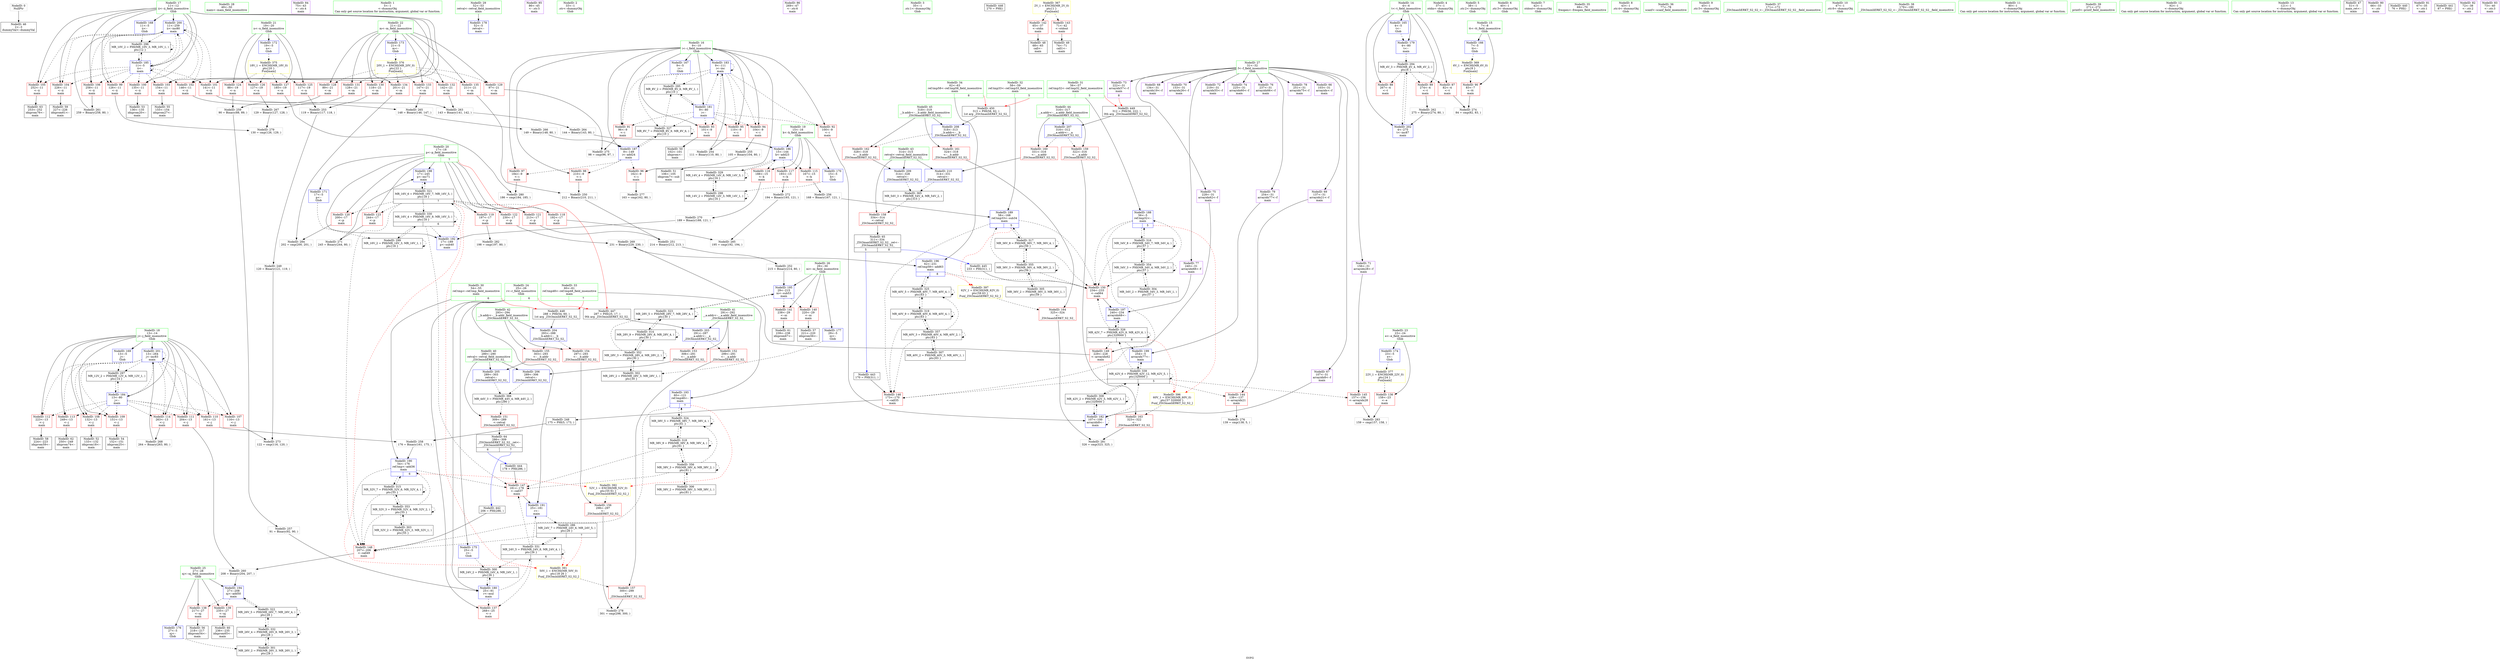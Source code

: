 digraph "SVFG" {
	label="SVFG";

	Node0x559bc4556070 [shape=record,color=grey,label="{NodeID: 0\nNullPtr}"];
	Node0x559bc4556070 -> Node0x559bc458a3a0[style=solid];
	Node0x559bc45e2080 [shape=record,color=black,label="{NodeID: 443\n170 = PHI(311, )\n}"];
	Node0x559bc45e2080 -> Node0x559bc4591550[style=solid];
	Node0x559bc459bee0 [shape=record,color=grey,label="{NodeID: 277\n163 = cmp(162, 80, )\n}"];
	Node0x559bc458de30 [shape=record,color=blue,label="{NodeID: 194\n27\<--208\nnj\<--add50\nmain\n}"];
	Node0x559bc458de30 -> Node0x559bc4590ed0[style=dashed];
	Node0x559bc458de30 -> Node0x559bc4590fa0[style=dashed];
	Node0x559bc458de30 -> Node0x559bc45b2640[style=dashed];
	Node0x559bc458b1a0 [shape=record,color=red,label="{NodeID: 111\n204\<--13\n\<--j\nmain\n}"];
	Node0x559bc458b1a0 -> Node0x559bc4599550[style=solid];
	Node0x559bc45893e0 [shape=record,color=green,label="{NodeID: 28\n49\<--50\nmain\<--main_field_insensitive\n}"];
	Node0x559bc45ad140 [shape=record,color=black,label="{NodeID: 305\nMR_36V_2 = PHI(MR_36V_3, MR_36V_1, )\npts\{59 \}\n}"];
	Node0x559bc45ad140 -> Node0x559bc45bd350[style=dashed];
	Node0x559bc4590fa0 [shape=record,color=red,label="{NodeID: 139\n235\<--27\n\<--nj\nmain\n}"];
	Node0x559bc4590fa0 -> Node0x559bc458bf50[style=solid];
	Node0x559bc458bc10 [shape=record,color=black,label="{NodeID: 56\n218\<--217\nidxprom54\<--\nmain\n}"];
	Node0x559bc4598650 [shape=record,color=grey,label="{NodeID: 250\n212 = Binary(210, 211, )\n}"];
	Node0x559bc4598650 -> Node0x559bc45987d0[style=solid];
	Node0x559bc45926c0 [shape=record,color=blue,label="{NodeID: 167\n9\<--5\ni\<--\nGlob }"];
	Node0x559bc45926c0 -> Node0x559bc45a9b40[style=dashed];
	Node0x559bc458d2d0 [shape=record,color=purple,label="{NodeID: 84\n75\<--43\n\<--.str.4\nmain\n}"];
	Node0x559bc457a9e0 [shape=record,color=green,label="{NodeID: 1\n5\<--1\n\<--dummyObj\nCan only get source location for instruction, argument, global var or function.}"];
	Node0x559bc45e2180 [shape=record,color=black,label="{NodeID: 444\n178 = PHI(286, )\n}"];
	Node0x559bc45e2180 -> Node0x559bc4591620[style=solid];
	Node0x559bc459c060 [shape=record,color=grey,label="{NodeID: 278\n301 = cmp(298, 300, )\n}"];
	Node0x559bc458df00 [shape=record,color=blue,label="{NodeID: 195\n29\<--215\nni\<--sub53\nmain\n}"];
	Node0x559bc458df00 -> Node0x559bc4591070[style=dashed];
	Node0x559bc458df00 -> Node0x559bc4591140[style=dashed];
	Node0x559bc458df00 -> Node0x559bc45b2b40[style=dashed];
	Node0x559bc458b270 [shape=record,color=red,label="{NodeID: 112\n223\<--13\n\<--j\nmain\n}"];
	Node0x559bc458b270 -> Node0x559bc458bdb0[style=solid];
	Node0x559bc45894e0 [shape=record,color=green,label="{NodeID: 29\n52\<--53\nretval\<--retval_field_insensitive\nmain\n}"];
	Node0x559bc45894e0 -> Node0x559bc45931c0[style=solid];
	Node0x559bc45ad640 [shape=record,color=black,label="{NodeID: 306\nMR_38V_2 = PHI(MR_38V_3, MR_38V_1, )\npts\{61 \}\n}"];
	Node0x559bc45ad640 -> Node0x559bc45bd850[style=dashed];
	Node0x559bc4591070 [shape=record,color=red,label="{NodeID: 140\n220\<--29\n\<--ni\nmain\n}"];
	Node0x559bc4591070 -> Node0x559bc458bce0[style=solid];
	Node0x559bc458bce0 [shape=record,color=black,label="{NodeID: 57\n221\<--220\nidxprom56\<--\nmain\n}"];
	Node0x559bc45987d0 [shape=record,color=grey,label="{NodeID: 251\n214 = Binary(212, 213, )\n}"];
	Node0x559bc45987d0 -> Node0x559bc4598950[style=solid];
	Node0x559bc45927c0 [shape=record,color=blue,label="{NodeID: 168\n11\<--5\nii\<--\nGlob }"];
	Node0x559bc45927c0 -> Node0x559bc45aa040[style=dashed];
	Node0x559bc458d3a0 [shape=record,color=purple,label="{NodeID: 85\n86\<--45\n\<--.str.5\nmain\n}"];
	Node0x559bc457e170 [shape=record,color=green,label="{NodeID: 2\n33\<--1\n.str\<--dummyObj\nGlob }"];
	Node0x559bc45e22c0 [shape=record,color=black,label="{NodeID: 445\n233 = PHI(311, )\n}"];
	Node0x559bc45e22c0 -> Node0x559bc4591890[style=solid];
	Node0x559bc459c1e0 [shape=record,color=grey,label="{NodeID: 279\n130 = cmp(126, 129, )\n}"];
	Node0x559bc458dfd0 [shape=record,color=blue,label="{NodeID: 196\n62\<--231\nref.tmp58\<--add63\nmain\n|{|<s2>8}}"];
	Node0x559bc458dfd0 -> Node0x559bc4591890[style=dashed];
	Node0x559bc458dfd0 -> Node0x559bc45b3540[style=dashed];
	Node0x559bc458dfd0:s2 -> Node0x559bc4594940[style=dashed,color=red];
	Node0x559bc458b340 [shape=record,color=red,label="{NodeID: 113\n249\<--13\n\<--j\nmain\n}"];
	Node0x559bc458b340 -> Node0x559bc458c0f0[style=solid];
	Node0x559bc45895b0 [shape=record,color=green,label="{NodeID: 30\n54\<--55\nref.tmp\<--ref.tmp_field_insensitive\nmain\n|{|<s1>6}}"];
	Node0x559bc45895b0 -> Node0x559bc4593b80[style=solid];
	Node0x559bc45895b0:s1 -> Node0x559bc45e2710[style=solid,color=red];
	Node0x559bc45adb40 [shape=record,color=black,label="{NodeID: 307\nMR_40V_2 = PHI(MR_40V_3, MR_40V_1, )\npts\{63 \}\n}"];
	Node0x559bc45adb40 -> Node0x559bc45bdd50[style=dashed];
	Node0x559bc4591140 [shape=record,color=red,label="{NodeID: 141\n238\<--29\n\<--ni\nmain\n}"];
	Node0x559bc4591140 -> Node0x559bc458c020[style=solid];
	Node0x559bc458bdb0 [shape=record,color=black,label="{NodeID: 58\n224\<--223\nidxprom59\<--\nmain\n}"];
	Node0x559bc4598950 [shape=record,color=grey,label="{NodeID: 252\n215 = Binary(214, 80, )\n}"];
	Node0x559bc4598950 -> Node0x559bc458df00[style=solid];
	Node0x559bc45928c0 [shape=record,color=blue,label="{NodeID: 169\n13\<--5\nj\<--\nGlob }"];
	Node0x559bc45928c0 -> Node0x559bc45aa540[style=dashed];
	Node0x559bc458d470 [shape=record,color=purple,label="{NodeID: 86\n269\<--47\n\<--.str.6\nmain\n}"];
	Node0x559bc4587370 [shape=record,color=green,label="{NodeID: 3\n35\<--1\n.str.1\<--dummyObj\nGlob }"];
	Node0x559bc45e2400 [shape=record,color=black,label="{NodeID: 446\n270 = PHI()\n}"];
	Node0x559bc459c360 [shape=record,color=grey,label="{NodeID: 280\n186 = cmp(184, 185, )\n}"];
	Node0x559bc458e0a0 [shape=record,color=blue,label="{NodeID: 197\n240\<--234\narrayidx68\<--\nmain\n}"];
	Node0x559bc458e0a0 -> Node0x559bc45b3a40[style=dashed];
	Node0x559bc458b410 [shape=record,color=red,label="{NodeID: 114\n263\<--13\n\<--j\nmain\n}"];
	Node0x559bc458b410 -> Node0x559bc458f2e0[style=solid];
	Node0x559bc4589680 [shape=record,color=green,label="{NodeID: 31\n56\<--57\nref.tmp32\<--ref.tmp32_field_insensitive\nmain\n|{|<s1>5}}"];
	Node0x559bc4589680 -> Node0x559bc45939e0[style=solid];
	Node0x559bc4589680:s1 -> Node0x559bc45e2890[style=solid,color=red];
	Node0x559bc45943a0 [shape=record,color=yellow,style=double,label="{NodeID: 391\n50V_1 = ENCHI(MR_50V_0)\npts\{18 26 \}\nFun[_ZSt3minIiERKT_S2_S2_]}"];
	Node0x559bc45943a0 -> Node0x559bc4591e40[style=dashed];
	Node0x559bc45ae040 [shape=record,color=black,label="{NodeID: 308\nMR_42V_2 = PHI(MR_42V_5, MR_42V_1, )\npts\{320000 \}\n}"];
	Node0x559bc45ae040 -> Node0x559bc4593500[style=dashed];
	Node0x559bc45ae040 -> Node0x559bc45ae040[style=dashed];
	Node0x559bc45ae040 -> Node0x559bc45b7b40[style=dashed];
	Node0x559bc4591210 [shape=record,color=red,label="{NodeID: 142\n65\<--37\n\<--stdin\nmain\n}"];
	Node0x559bc4591210 -> Node0x559bc458b590[style=solid];
	Node0x559bc458be80 [shape=record,color=black,label="{NodeID: 59\n227\<--226\nidxprom61\<--\nmain\n}"];
	Node0x559bc4598ad0 [shape=record,color=grey,label="{NodeID: 253\n119 = Binary(117, 118, )\n}"];
	Node0x559bc4598ad0 -> Node0x559bc45984d0[style=solid];
	Node0x559bc45929c0 [shape=record,color=blue,label="{NodeID: 170\n15\<--5\nk\<--\nGlob }"];
	Node0x559bc45929c0 -> Node0x559bc45aaa40[style=dashed];
	Node0x559bc458d540 [shape=record,color=red,label="{NodeID: 87\n82\<--4\n\<--t\nmain\n}"];
	Node0x559bc458d540 -> Node0x559bc458fbe0[style=solid];
	Node0x559bc45878f0 [shape=record,color=green,label="{NodeID: 4\n37\<--1\nstdin\<--dummyObj\nGlob }"];
	Node0x559bc45e24d0 [shape=record,color=black,label="{NodeID: 447\n287 = PHI(25, 17, )\n0th arg _ZSt3minIiERKT_S2_S2_ }"];
	Node0x559bc45e24d0 -> Node0x559bc458e580[style=solid];
	Node0x559bc459c4e0 [shape=record,color=grey,label="{NodeID: 281\n326 = cmp(323, 325, )\n}"];
	Node0x559bc458e170 [shape=record,color=blue,label="{NodeID: 198\n17\<--245\np\<--inc71\nmain\n}"];
	Node0x559bc458e170 -> Node0x559bc45b2140[style=dashed];
	Node0x559bc458b4e0 [shape=record,color=red,label="{NodeID: 115\n167\<--15\n\<--k\nmain\n}"];
	Node0x559bc458b4e0 -> Node0x559bc4598f50[style=solid];
	Node0x559bc4589750 [shape=record,color=green,label="{NodeID: 32\n58\<--59\nref.tmp33\<--ref.tmp33_field_insensitive\nmain\n|{|<s1>5}}"];
	Node0x559bc4589750 -> Node0x559bc4593ab0[style=solid];
	Node0x559bc4589750:s1 -> Node0x559bc45e2a10[style=solid,color=red];
	Node0x559bc4594480 [shape=record,color=yellow,style=double,label="{NodeID: 392\n52V_1 = ENCHI(MR_52V_0)\npts\{55 61 \}\nFun[_ZSt3minIiERKT_S2_S2_]}"];
	Node0x559bc4594480 -> Node0x559bc4591d70[style=dashed];
	Node0x559bc45912e0 [shape=record,color=red,label="{NodeID: 143\n71\<--42\n\<--stdout\nmain\n}"];
	Node0x559bc45912e0 -> Node0x559bc458b660[style=solid];
	Node0x559bc458bf50 [shape=record,color=black,label="{NodeID: 60\n236\<--235\nidxprom65\<--\nmain\n}"];
	Node0x559bc4598c50 [shape=record,color=grey,label="{NodeID: 254\n111 = Binary(110, 80, )\n}"];
	Node0x559bc4598c50 -> Node0x559bc45935d0[style=solid];
	Node0x559bc4592ac0 [shape=record,color=blue,label="{NodeID: 171\n17\<--5\np\<--\nGlob }"];
	Node0x559bc4592ac0 -> Node0x559bc45aaf40[style=dashed];
	Node0x559bc458d610 [shape=record,color=red,label="{NodeID: 88\n267\<--4\n\<--t\nmain\n}"];
	Node0x559bc455a140 [shape=record,color=green,label="{NodeID: 5\n38\<--1\n.str.2\<--dummyObj\nGlob }"];
	Node0x559bc45e2710 [shape=record,color=black,label="{NodeID: 448\n288 = PHI(54, 60, )\n1st arg _ZSt3minIiERKT_S2_S2_ }"];
	Node0x559bc45e2710 -> Node0x559bc458e650[style=solid];
	Node0x559bc45c0550 [shape=record,color=black,label="{NodeID: 365\nMR_54V_3 = PHI(MR_54V_4, MR_54V_2, )\npts\{315 \}\n}"];
	Node0x559bc45c0550 -> Node0x559bc4591f10[style=dashed];
	Node0x559bc459c660 [shape=record,color=grey,label="{NodeID: 282\n198 = cmp(197, 80, )\n}"];
	Node0x559bc458e240 [shape=record,color=blue,label="{NodeID: 199\n254\<--5\narrayidx77\<--\nmain\n}"];
	Node0x559bc458e240 -> Node0x559bc45b7b40[style=dashed];
	Node0x559bc458fcf0 [shape=record,color=red,label="{NodeID: 116\n188\<--15\n\<--k\nmain\n}"];
	Node0x559bc458fcf0 -> Node0x559bc458f5e0[style=solid];
	Node0x559bc4589820 [shape=record,color=green,label="{NodeID: 33\n60\<--61\nref.tmp48\<--ref.tmp48_field_insensitive\nmain\n|{|<s1>7}}"];
	Node0x559bc4589820 -> Node0x559bc458dd60[style=solid];
	Node0x559bc4589820:s1 -> Node0x559bc45e2710[style=solid,color=red];
	Node0x559bc45913b0 [shape=record,color=red,label="{NodeID: 144\n138\<--137\n\<--arrayidx21\nmain\n}"];
	Node0x559bc45913b0 -> Node0x559bc459bd60[style=solid];
	Node0x559bc458c020 [shape=record,color=black,label="{NodeID: 61\n239\<--238\nidxprom67\<--\nmain\n}"];
	Node0x559bc4598dd0 [shape=record,color=grey,label="{NodeID: 255\n105 = Binary(104, 80, )\n}"];
	Node0x559bc4598dd0 -> Node0x559bc458b800[style=solid];
	Node0x559bc4592bc0 [shape=record,color=blue,label="{NodeID: 172\n19\<--5\nn\<--\nGlob }"];
	Node0x559bc4592bc0 -> Node0x559bc45c2090[style=dashed];
	Node0x559bc458d6e0 [shape=record,color=red,label="{NodeID: 89\n274\<--4\n\<--t\nmain\n}"];
	Node0x559bc458d6e0 -> Node0x559bc4599850[style=solid];
	Node0x559bc455a5d0 [shape=record,color=green,label="{NodeID: 6\n40\<--1\n.str.3\<--dummyObj\nGlob }"];
	Node0x559bc45e2890 [shape=record,color=black,label="{NodeID: 449\n312 = PHI(56, 222, )\n0th arg _ZSt3maxIiERKT_S2_S2_ }"];
	Node0x559bc45e2890 -> Node0x559bc458e8c0[style=solid];
	Node0x559bc45c0a50 [shape=record,color=black,label="{NodeID: 366\nMR_44V_3 = PHI(MR_44V_4, MR_44V_2, )\npts\{290 \}\n}"];
	Node0x559bc45c0a50 -> Node0x559bc4591960[style=dashed];
	Node0x559bc459c7e0 [shape=record,color=grey,label="{NodeID: 283\n159 = cmp(157, 158, )\n}"];
	Node0x559bc458e310 [shape=record,color=blue,label="{NodeID: 200\n11\<--259\nii\<--inc80\nmain\n}"];
	Node0x559bc458e310 -> Node0x559bc458a7e0[style=dashed];
	Node0x559bc458e310 -> Node0x559bc458a8b0[style=dashed];
	Node0x559bc458e310 -> Node0x559bc458a980[style=dashed];
	Node0x559bc458e310 -> Node0x559bc458aa50[style=dashed];
	Node0x559bc458e310 -> Node0x559bc458ab20[style=dashed];
	Node0x559bc458e310 -> Node0x559bc458abf0[style=dashed];
	Node0x559bc458e310 -> Node0x559bc458acc0[style=dashed];
	Node0x559bc458e310 -> Node0x559bc458ad90[style=dashed];
	Node0x559bc458e310 -> Node0x559bc4593770[style=dashed];
	Node0x559bc458e310 -> Node0x559bc458e310[style=dashed];
	Node0x559bc458e310 -> Node0x559bc45aa040[style=dashed];
	Node0x559bc458fdc0 [shape=record,color=red,label="{NodeID: 117\n193\<--15\n\<--k\nmain\n}"];
	Node0x559bc458fdc0 -> Node0x559bc458f8e0[style=solid];
	Node0x559bc45898f0 [shape=record,color=green,label="{NodeID: 34\n62\<--63\nref.tmp58\<--ref.tmp58_field_insensitive\nmain\n|{|<s1>8}}"];
	Node0x559bc45898f0 -> Node0x559bc458dfd0[style=solid];
	Node0x559bc45898f0:s1 -> Node0x559bc45e2a10[style=solid,color=red];
	Node0x559bc4591480 [shape=record,color=red,label="{NodeID: 145\n157\<--156\n\<--arrayidx28\nmain\n}"];
	Node0x559bc4591480 -> Node0x559bc459c7e0[style=solid];
	Node0x559bc458c0f0 [shape=record,color=black,label="{NodeID: 62\n250\<--249\nidxprom74\<--\nmain\n}"];
	Node0x559bc45b7b40 [shape=record,color=black,label="{NodeID: 339\nMR_42V_6 = PHI(MR_42V_12, MR_42V_5, )\npts\{320000 \}\n|{|<s7>5}}"];
	Node0x559bc45b7b40 -> Node0x559bc45913b0[style=dashed];
	Node0x559bc45b7b40 -> Node0x559bc4591480[style=dashed];
	Node0x559bc45b7b40 -> Node0x559bc4591550[style=dashed];
	Node0x559bc45b7b40 -> Node0x559bc458e240[style=dashed];
	Node0x559bc45b7b40 -> Node0x559bc45ae040[style=dashed];
	Node0x559bc45b7b40 -> Node0x559bc45b3a40[style=dashed];
	Node0x559bc45b7b40 -> Node0x559bc45b7b40[style=dashed];
	Node0x559bc45b7b40:s7 -> Node0x559bc4594830[style=dashed,color=red];
	Node0x559bc4598f50 [shape=record,color=grey,label="{NodeID: 256\n168 = Binary(167, 121, )\n}"];
	Node0x559bc4598f50 -> Node0x559bc4593ab0[style=solid];
	Node0x559bc4592cc0 [shape=record,color=blue,label="{NodeID: 173\n21\<--5\nm\<--\nGlob }"];
	Node0x559bc4592cc0 -> Node0x559bc45c2170[style=dashed];
	Node0x559bc458d7b0 [shape=record,color=red,label="{NodeID: 90\n83\<--7\n\<--tt\nmain\n}"];
	Node0x559bc458d7b0 -> Node0x559bc458fbe0[style=solid];
	Node0x559bc455a690 [shape=record,color=green,label="{NodeID: 7\n42\<--1\nstdout\<--dummyObj\nGlob }"];
	Node0x559bc45e2a10 [shape=record,color=black,label="{NodeID: 450\n313 = PHI(58, 62, )\n1st arg _ZSt3maxIiERKT_S2_S2_ }"];
	Node0x559bc45e2a10 -> Node0x559bc458e990[style=solid];
	Node0x559bc45c0f50 [shape=record,color=yellow,style=double,label="{NodeID: 367\n2V_1 = ENCHI(MR_2V_0)\npts\{1 \}\nFun[main]}"];
	Node0x559bc45c0f50 -> Node0x559bc4591210[style=dashed];
	Node0x559bc45c0f50 -> Node0x559bc45912e0[style=dashed];
	Node0x559bc459c960 [shape=record,color=grey,label="{NodeID: 284\n202 = cmp(200, 201, )\n}"];
	Node0x559bc458e3e0 [shape=record,color=blue,label="{NodeID: 201\n13\<--264\nj\<--inc83\nmain\n}"];
	Node0x559bc458e3e0 -> Node0x559bc458ae60[style=dashed];
	Node0x559bc458e3e0 -> Node0x559bc458af30[style=dashed];
	Node0x559bc458e3e0 -> Node0x559bc458b000[style=dashed];
	Node0x559bc458e3e0 -> Node0x559bc458b0d0[style=dashed];
	Node0x559bc458e3e0 -> Node0x559bc458b1a0[style=dashed];
	Node0x559bc458e3e0 -> Node0x559bc458b270[style=dashed];
	Node0x559bc458e3e0 -> Node0x559bc458b340[style=dashed];
	Node0x559bc458e3e0 -> Node0x559bc458b410[style=dashed];
	Node0x559bc458e3e0 -> Node0x559bc458e3e0[style=dashed];
	Node0x559bc458e3e0 -> Node0x559bc45aa540[style=dashed];
	Node0x559bc458fe90 [shape=record,color=red,label="{NodeID: 118\n192\<--17\n\<--p\nmain\n}"];
	Node0x559bc458fe90 -> Node0x559bc459cae0[style=solid];
	Node0x559bc45899c0 [shape=record,color=green,label="{NodeID: 35\n69\<--70\nfreopen\<--freopen_field_insensitive\n}"];
	Node0x559bc4591550 [shape=record,color=red,label="{NodeID: 146\n173\<--170\n\<--call35\nmain\n}"];
	Node0x559bc4591550 -> Node0x559bc4597f30[style=solid];
	Node0x559bc458c1c0 [shape=record,color=black,label="{NodeID: 63\n253\<--252\nidxprom76\<--\nmain\n}"];
	Node0x559bc45990d0 [shape=record,color=grey,label="{NodeID: 257\n91 = Binary(92, 90, )\n}"];
	Node0x559bc45990d0 -> Node0x559bc4593360[style=solid];
	Node0x559bc4592dc0 [shape=record,color=blue,label="{NodeID: 174\n23\<--5\ne\<--\nGlob }"];
	Node0x559bc4592dc0 -> Node0x559bc45c2250[style=dashed];
	Node0x559bc458d880 [shape=record,color=red,label="{NodeID: 91\n96\<--9\n\<--i\nmain\n}"];
	Node0x559bc458d880 -> Node0x559bc459bbe0[style=solid];
	Node0x559bc45881a0 [shape=record,color=green,label="{NodeID: 8\n43\<--1\n.str.4\<--dummyObj\nGlob }"];
	Node0x559bc459cae0 [shape=record,color=grey,label="{NodeID: 285\n195 = cmp(192, 194, )\n}"];
	Node0x559bc458e4b0 [shape=record,color=blue,label="{NodeID: 202\n4\<--275\nt\<--inc87\nmain\n}"];
	Node0x559bc458e4b0 -> Node0x559bc45a9640[style=dashed];
	Node0x559bc458ff60 [shape=record,color=red,label="{NodeID: 119\n197\<--17\n\<--p\nmain\n}"];
	Node0x559bc458ff60 -> Node0x559bc459c660[style=solid];
	Node0x559bc4589ac0 [shape=record,color=green,label="{NodeID: 36\n77\<--78\nscanf\<--scanf_field_insensitive\n}"];
	Node0x559bc4594830 [shape=record,color=yellow,style=double,label="{NodeID: 396\n60V_1 = ENCHI(MR_60V_0)\npts\{57 320000 \}\nFun[_ZSt3maxIiERKT_S2_S2_]}"];
	Node0x559bc4594830 -> Node0x559bc4592320[style=dashed];
	Node0x559bc4591620 [shape=record,color=red,label="{NodeID: 147\n181\<--178\n\<--call37\nmain\n}"];
	Node0x559bc4591620 -> Node0x559bc4593c50[style=solid];
	Node0x559bc458c290 [shape=record,color=black,label="{NodeID: 64\n286\<--309\n_ZSt3minIiERKT_S2_S2__ret\<--\n_ZSt3minIiERKT_S2_S2_\n|{<s0>6|<s1>7}}"];
	Node0x559bc458c290:s0 -> Node0x559bc45e2180[style=solid,color=blue];
	Node0x559bc458c290:s1 -> Node0x559bc45e1e90[style=solid,color=blue];
	Node0x559bc4599250 [shape=record,color=grey,label="{NodeID: 258\n176 = Binary(161, 175, )\n}"];
	Node0x559bc4599250 -> Node0x559bc4593b80[style=solid];
	Node0x559bc4592ec0 [shape=record,color=blue,label="{NodeID: 175\n25\<--5\nr\<--\nGlob }"];
	Node0x559bc4592ec0 -> Node0x559bc45ab440[style=dashed];
	Node0x559bc458d950 [shape=record,color=red,label="{NodeID: 92\n100\<--9\n\<--i\nmain\n}"];
	Node0x559bc458d950 -> Node0x559bc4593500[style=solid];
	Node0x559bc4588230 [shape=record,color=green,label="{NodeID: 9\n45\<--1\n.str.5\<--dummyObj\nGlob }"];
	Node0x559bc45c1b50 [shape=record,color=yellow,style=double,label="{NodeID: 369\n6V_1 = ENCHI(MR_6V_0)\npts\{8 \}\nFun[main]}"];
	Node0x559bc45c1b50 -> Node0x559bc458d7b0[style=dashed];
	Node0x559bc45a6e40 [shape=record,color=black,label="{NodeID: 286\nMR_24V_7 = PHI(MR_24V_6, MR_24V_5, )\npts\{26 \}\n|{|<s2>7}}"];
	Node0x559bc45a6e40 -> Node0x559bc45916f0[style=dashed];
	Node0x559bc45a6e40 -> Node0x559bc45b5340[style=dashed];
	Node0x559bc45a6e40:s2 -> Node0x559bc45943a0[style=dashed,color=red];
	Node0x559bc458e580 [shape=record,color=blue,label="{NodeID: 203\n291\<--287\n__a.addr\<--__a\n_ZSt3minIiERKT_S2_S2_\n}"];
	Node0x559bc458e580 -> Node0x559bc4591a30[style=dashed];
	Node0x559bc458e580 -> Node0x559bc4591b00[style=dashed];
	Node0x559bc4590030 [shape=record,color=red,label="{NodeID: 120\n200\<--17\n\<--p\nmain\n}"];
	Node0x559bc4590030 -> Node0x559bc459c960[style=solid];
	Node0x559bc4589bc0 [shape=record,color=green,label="{NodeID: 37\n171\<--172\n_ZSt3maxIiERKT_S2_S2_\<--_ZSt3maxIiERKT_S2_S2__field_insensitive\n}"];
	Node0x559bc4594940 [shape=record,color=yellow,style=double,label="{NodeID: 397\n62V_1 = ENCHI(MR_62V_0)\npts\{59 63 \}\nFun[_ZSt3maxIiERKT_S2_S2_]}"];
	Node0x559bc4594940 -> Node0x559bc45923f0[style=dashed];
	Node0x559bc45afe40 [shape=record,color=black,label="{NodeID: 314\nMR_28V_9 = PHI(MR_28V_8, MR_28V_4, )\npts\{30 \}\n}"];
	Node0x559bc45afe40 -> Node0x559bc45afe40[style=dashed];
	Node0x559bc45afe40 -> Node0x559bc45b2b40[style=dashed];
	Node0x559bc45afe40 -> Node0x559bc45ac020[style=dashed];
	Node0x559bc45916f0 [shape=record,color=red,label="{NodeID: 148\n207\<--206\n\<--call49\nmain\n}"];
	Node0x559bc45916f0 -> Node0x559bc4599550[style=solid];
	Node0x559bc458c360 [shape=record,color=black,label="{NodeID: 65\n311\<--334\n_ZSt3maxIiERKT_S2_S2__ret\<--\n_ZSt3maxIiERKT_S2_S2_\n|{<s0>5|<s1>8}}"];
	Node0x559bc458c360:s0 -> Node0x559bc45e2080[style=solid,color=blue];
	Node0x559bc458c360:s1 -> Node0x559bc45e22c0[style=solid,color=blue];
	Node0x559bc45993d0 [shape=record,color=grey,label="{NodeID: 259\n90 = Binary(88, 89, )\n}"];
	Node0x559bc45993d0 -> Node0x559bc45990d0[style=solid];
	Node0x559bc4592fc0 [shape=record,color=blue,label="{NodeID: 176\n27\<--5\nnj\<--\nGlob }"];
	Node0x559bc4592fc0 -> Node0x559bc45ac150[style=dashed];
	Node0x559bc458da20 [shape=record,color=red,label="{NodeID: 93\n101\<--9\n\<--i\nmain\n}"];
	Node0x559bc458da20 -> Node0x559bc458b730[style=solid];
	Node0x559bc45882c0 [shape=record,color=green,label="{NodeID: 10\n47\<--1\n.str.6\<--dummyObj\nGlob }"];
	Node0x559bc458e650 [shape=record,color=blue,label="{NodeID: 204\n293\<--288\n__b.addr\<--__b\n_ZSt3minIiERKT_S2_S2_\n}"];
	Node0x559bc458e650 -> Node0x559bc4591bd0[style=dashed];
	Node0x559bc458e650 -> Node0x559bc4591ca0[style=dashed];
	Node0x559bc4590100 [shape=record,color=red,label="{NodeID: 121\n213\<--17\n\<--p\nmain\n}"];
	Node0x559bc4590100 -> Node0x559bc45987d0[style=solid];
	Node0x559bc4589cc0 [shape=record,color=green,label="{NodeID: 38\n179\<--180\n_ZSt3minIiERKT_S2_S2_\<--_ZSt3minIiERKT_S2_S2__field_insensitive\n}"];
	Node0x559bc45b0340 [shape=record,color=black,label="{NodeID: 315\nMR_32V_7 = PHI(MR_32V_6, MR_32V_4, )\npts\{55 \}\n}"];
	Node0x559bc45b0340 -> Node0x559bc45916f0[style=dashed];
	Node0x559bc45b0340 -> Node0x559bc4593b80[style=dashed];
	Node0x559bc45b0340 -> Node0x559bc45b0340[style=dashed];
	Node0x559bc45b0340 -> Node0x559bc45bc980[style=dashed];
	Node0x559bc45917c0 [shape=record,color=red,label="{NodeID: 149\n229\<--228\n\<--arrayidx62\nmain\n}"];
	Node0x559bc45917c0 -> Node0x559bc458f460[style=solid];
	Node0x559bc458c430 [shape=record,color=purple,label="{NodeID: 66\n103\<--31\narrayidx\<--f\nmain\n}"];
	Node0x559bc4599550 [shape=record,color=grey,label="{NodeID: 260\n208 = Binary(204, 207, )\n}"];
	Node0x559bc4599550 -> Node0x559bc458de30[style=solid];
	Node0x559bc45930c0 [shape=record,color=blue,label="{NodeID: 177\n29\<--5\nni\<--\nGlob }"];
	Node0x559bc45930c0 -> Node0x559bc45ac240[style=dashed];
	Node0x559bc458daf0 [shape=record,color=red,label="{NodeID: 94\n104\<--9\n\<--i\nmain\n}"];
	Node0x559bc458daf0 -> Node0x559bc4598dd0[style=solid];
	Node0x559bc4588350 [shape=record,color=green,label="{NodeID: 11\n80\<--1\n\<--dummyObj\nCan only get source location for instruction, argument, global var or function.}"];
	Node0x559bc458e720 [shape=record,color=blue,label="{NodeID: 205\n289\<--303\nretval\<--\n_ZSt3minIiERKT_S2_S2_\n}"];
	Node0x559bc458e720 -> Node0x559bc45c0a50[style=dashed];
	Node0x559bc45901d0 [shape=record,color=red,label="{NodeID: 122\n230\<--17\n\<--p\nmain\n}"];
	Node0x559bc45901d0 -> Node0x559bc458f460[style=solid];
	Node0x559bc4589dc0 [shape=record,color=green,label="{NodeID: 39\n271\<--272\nprintf\<--printf_field_insensitive\n}"];
	Node0x559bc45b0840 [shape=record,color=black,label="{NodeID: 316\nMR_34V_8 = PHI(MR_34V_7, MR_34V_4, )\npts\{57 \}\n}"];
	Node0x559bc45b0840 -> Node0x559bc4591890[style=dashed];
	Node0x559bc45b0840 -> Node0x559bc45939e0[style=dashed];
	Node0x559bc45b0840 -> Node0x559bc45b0840[style=dashed];
	Node0x559bc45b0840 -> Node0x559bc45bce50[style=dashed];
	Node0x559bc4591890 [shape=record,color=red,label="{NodeID: 150\n234\<--233\n\<--call64\nmain\n}"];
	Node0x559bc4591890 -> Node0x559bc458e0a0[style=solid];
	Node0x559bc458c500 [shape=record,color=purple,label="{NodeID: 67\n107\<--31\narrayidx8\<--f\nmain\n}"];
	Node0x559bc458c500 -> Node0x559bc4593500[style=solid];
	Node0x559bc45996d0 [shape=record,color=grey,label="{NodeID: 261\n259 = Binary(258, 80, )\n}"];
	Node0x559bc45996d0 -> Node0x559bc458e310[style=solid];
	Node0x559bc45931c0 [shape=record,color=blue,label="{NodeID: 178\n52\<--5\nretval\<--\nmain\n}"];
	Node0x559bc458dbc0 [shape=record,color=red,label="{NodeID: 95\n110\<--9\n\<--i\nmain\n}"];
	Node0x559bc458dbc0 -> Node0x559bc4598c50[style=solid];
	Node0x559bc45883e0 [shape=record,color=green,label="{NodeID: 12\n92\<--1\n\<--dummyObj\nCan only get source location for instruction, argument, global var or function.}"];
	Node0x559bc458e7f0 [shape=record,color=blue,label="{NodeID: 206\n289\<--306\nretval\<--\n_ZSt3minIiERKT_S2_S2_\n}"];
	Node0x559bc458e7f0 -> Node0x559bc45c0a50[style=dashed];
	Node0x559bc45902a0 [shape=record,color=red,label="{NodeID: 123\n244\<--17\n\<--p\nmain\n}"];
	Node0x559bc45902a0 -> Node0x559bc458f760[style=solid];
	Node0x559bc4589ec0 [shape=record,color=green,label="{NodeID: 40\n289\<--290\nretval\<--retval_field_insensitive\n_ZSt3minIiERKT_S2_S2_\n}"];
	Node0x559bc4589ec0 -> Node0x559bc4591960[style=solid];
	Node0x559bc4589ec0 -> Node0x559bc458e720[style=solid];
	Node0x559bc4589ec0 -> Node0x559bc458e7f0[style=solid];
	Node0x559bc45b0d40 [shape=record,color=black,label="{NodeID: 317\nMR_36V_8 = PHI(MR_36V_7, MR_36V_4, )\npts\{59 \}\n}"];
	Node0x559bc45b0d40 -> Node0x559bc4591890[style=dashed];
	Node0x559bc45b0d40 -> Node0x559bc4593ab0[style=dashed];
	Node0x559bc45b0d40 -> Node0x559bc45b0d40[style=dashed];
	Node0x559bc45b0d40 -> Node0x559bc45bd350[style=dashed];
	Node0x559bc4591960 [shape=record,color=red,label="{NodeID: 151\n309\<--289\n\<--retval\n_ZSt3minIiERKT_S2_S2_\n}"];
	Node0x559bc4591960 -> Node0x559bc458c290[style=solid];
	Node0x559bc458c5d0 [shape=record,color=purple,label="{NodeID: 68\n134\<--31\narrayidx19\<--f\nmain\n}"];
	Node0x559bc4599850 [shape=record,color=grey,label="{NodeID: 262\n275 = Binary(274, 80, )\n}"];
	Node0x559bc4599850 -> Node0x559bc458e4b0[style=solid];
	Node0x559bc4593290 [shape=record,color=blue,label="{NodeID: 179\n4\<--80\nt\<--\nmain\n}"];
	Node0x559bc4593290 -> Node0x559bc45a9640[style=dashed];
	Node0x559bc458a570 [shape=record,color=red,label="{NodeID: 96\n162\<--9\n\<--i\nmain\n}"];
	Node0x559bc458a570 -> Node0x559bc459bee0[style=solid];
	Node0x559bc45884e0 [shape=record,color=green,label="{NodeID: 13\n121\<--1\n\<--dummyObj\nCan only get source location for instruction, argument, global var or function.}"];
	Node0x559bc458e8c0 [shape=record,color=blue,label="{NodeID: 207\n316\<--312\n__a.addr\<--__a\n_ZSt3maxIiERKT_S2_S2_\n}"];
	Node0x559bc458e8c0 -> Node0x559bc4591fe0[style=dashed];
	Node0x559bc458e8c0 -> Node0x559bc45920b0[style=dashed];
	Node0x559bc4590370 [shape=record,color=red,label="{NodeID: 124\n88\<--19\n\<--n\nmain\n}"];
	Node0x559bc4590370 -> Node0x559bc45993d0[style=solid];
	Node0x559bc4589f90 [shape=record,color=green,label="{NodeID: 41\n291\<--292\n__a.addr\<--__a.addr_field_insensitive\n_ZSt3minIiERKT_S2_S2_\n}"];
	Node0x559bc4589f90 -> Node0x559bc4591a30[style=solid];
	Node0x559bc4589f90 -> Node0x559bc4591b00[style=solid];
	Node0x559bc4589f90 -> Node0x559bc458e580[style=solid];
	Node0x559bc45b1240 [shape=record,color=black,label="{NodeID: 318\nMR_38V_9 = PHI(MR_38V_8, MR_38V_4, )\npts\{61 \}\n}"];
	Node0x559bc45b1240 -> Node0x559bc4591620[style=dashed];
	Node0x559bc45b1240 -> Node0x559bc45b1240[style=dashed];
	Node0x559bc45b1240 -> Node0x559bc45b3040[style=dashed];
	Node0x559bc45b1240 -> Node0x559bc45bd850[style=dashed];
	Node0x559bc4591a30 [shape=record,color=red,label="{NodeID: 152\n299\<--291\n\<--__a.addr\n_ZSt3minIiERKT_S2_S2_\n}"];
	Node0x559bc4591a30 -> Node0x559bc4591e40[style=solid];
	Node0x559bc458c6a0 [shape=record,color=purple,label="{NodeID: 69\n137\<--31\narrayidx21\<--f\nmain\n}"];
	Node0x559bc458c6a0 -> Node0x559bc45913b0[style=solid];
	Node0x559bc45999d0 [shape=record,color=grey,label="{NodeID: 263\n143 = Binary(141, 142, )\n}"];
	Node0x559bc45999d0 -> Node0x559bc458ece0[style=solid];
	Node0x559bc4593360 [shape=record,color=blue,label="{NodeID: 180\n25\<--91\nr\<--mul\nmain\n}"];
	Node0x559bc4593360 -> Node0x559bc4590e00[style=dashed];
	Node0x559bc4593360 -> Node0x559bc45ab440[style=dashed];
	Node0x559bc4593360 -> Node0x559bc45b5340[style=dashed];
	Node0x559bc458a640 [shape=record,color=red,label="{NodeID: 97\n184\<--9\n\<--i\nmain\n}"];
	Node0x559bc458a640 -> Node0x559bc459c360[style=solid];
	Node0x559bc45885e0 [shape=record,color=green,label="{NodeID: 14\n4\<--6\nt\<--t_field_insensitive\nGlob }"];
	Node0x559bc45885e0 -> Node0x559bc458d540[style=solid];
	Node0x559bc45885e0 -> Node0x559bc458d610[style=solid];
	Node0x559bc45885e0 -> Node0x559bc458d6e0[style=solid];
	Node0x559bc45885e0 -> Node0x559bc45924c0[style=solid];
	Node0x559bc45885e0 -> Node0x559bc4593290[style=solid];
	Node0x559bc45885e0 -> Node0x559bc458e4b0[style=solid];
	Node0x559bc458e990 [shape=record,color=blue,label="{NodeID: 208\n318\<--313\n__b.addr\<--__b\n_ZSt3maxIiERKT_S2_S2_\n}"];
	Node0x559bc458e990 -> Node0x559bc4592180[style=dashed];
	Node0x559bc458e990 -> Node0x559bc4592250[style=dashed];
	Node0x559bc4590440 [shape=record,color=red,label="{NodeID: 125\n117\<--19\n\<--n\nmain\n}"];
	Node0x559bc4590440 -> Node0x559bc4598ad0[style=solid];
	Node0x559bc458a060 [shape=record,color=green,label="{NodeID: 42\n293\<--294\n__b.addr\<--__b.addr_field_insensitive\n_ZSt3minIiERKT_S2_S2_\n}"];
	Node0x559bc458a060 -> Node0x559bc4591bd0[style=solid];
	Node0x559bc458a060 -> Node0x559bc4591ca0[style=solid];
	Node0x559bc458a060 -> Node0x559bc458e650[style=solid];
	Node0x559bc45b1740 [shape=record,color=black,label="{NodeID: 319\nMR_40V_9 = PHI(MR_40V_8, MR_40V_4, )\npts\{63 \}\n}"];
	Node0x559bc45b1740 -> Node0x559bc4591550[style=dashed];
	Node0x559bc45b1740 -> Node0x559bc45b1740[style=dashed];
	Node0x559bc45b1740 -> Node0x559bc45b3540[style=dashed];
	Node0x559bc45b1740 -> Node0x559bc45bdd50[style=dashed];
	Node0x559bc4591b00 [shape=record,color=red,label="{NodeID: 153\n306\<--291\n\<--__a.addr\n_ZSt3minIiERKT_S2_S2_\n}"];
	Node0x559bc4591b00 -> Node0x559bc458e7f0[style=solid];
	Node0x559bc458c770 [shape=record,color=purple,label="{NodeID: 70\n153\<--31\narrayidx26\<--f\nmain\n}"];
	Node0x559bc458ece0 [shape=record,color=grey,label="{NodeID: 264\n144 = Binary(143, 80, )\n}"];
	Node0x559bc458ece0 -> Node0x559bc4593840[style=solid];
	Node0x559bc4593430 [shape=record,color=blue,label="{NodeID: 181\n9\<--80\ni\<--\nmain\n}"];
	Node0x559bc4593430 -> Node0x559bc458d880[style=dashed];
	Node0x559bc4593430 -> Node0x559bc458d950[style=dashed];
	Node0x559bc4593430 -> Node0x559bc458da20[style=dashed];
	Node0x559bc4593430 -> Node0x559bc458daf0[style=dashed];
	Node0x559bc4593430 -> Node0x559bc458dbc0[style=dashed];
	Node0x559bc4593430 -> Node0x559bc45935d0[style=dashed];
	Node0x559bc4593430 -> Node0x559bc45a9b40[style=dashed];
	Node0x559bc4593430 -> Node0x559bc45b3f40[style=dashed];
	Node0x559bc458a710 [shape=record,color=red,label="{NodeID: 98\n210\<--9\n\<--i\nmain\n}"];
	Node0x559bc458a710 -> Node0x559bc4598650[style=solid];
	Node0x559bc45886e0 [shape=record,color=green,label="{NodeID: 15\n7\<--8\ntt\<--tt_field_insensitive\nGlob }"];
	Node0x559bc45886e0 -> Node0x559bc458d7b0[style=solid];
	Node0x559bc45886e0 -> Node0x559bc45925c0[style=solid];
	Node0x559bc45c2090 [shape=record,color=yellow,style=double,label="{NodeID: 375\n18V_1 = ENCHI(MR_18V_0)\npts\{20 \}\nFun[main]}"];
	Node0x559bc45c2090 -> Node0x559bc4590370[style=dashed];
	Node0x559bc45c2090 -> Node0x559bc4590440[style=dashed];
	Node0x559bc45c2090 -> Node0x559bc4590510[style=dashed];
	Node0x559bc45c2090 -> Node0x559bc45905e0[style=dashed];
	Node0x559bc458ea60 [shape=record,color=blue,label="{NodeID: 209\n314\<--328\nretval\<--\n_ZSt3maxIiERKT_S2_S2_\n}"];
	Node0x559bc458ea60 -> Node0x559bc45c0550[style=dashed];
	Node0x559bc4590510 [shape=record,color=red,label="{NodeID: 126\n127\<--19\n\<--n\nmain\n}"];
	Node0x559bc4590510 -> Node0x559bc458f160[style=solid];
	Node0x559bc458a130 [shape=record,color=green,label="{NodeID: 43\n314\<--315\nretval\<--retval_field_insensitive\n_ZSt3maxIiERKT_S2_S2_\n}"];
	Node0x559bc458a130 -> Node0x559bc4591f10[style=solid];
	Node0x559bc458a130 -> Node0x559bc458ea60[style=solid];
	Node0x559bc458a130 -> Node0x559bc458eb30[style=solid];
	Node0x559bc4591bd0 [shape=record,color=red,label="{NodeID: 154\n297\<--293\n\<--__b.addr\n_ZSt3minIiERKT_S2_S2_\n}"];
	Node0x559bc4591bd0 -> Node0x559bc4591d70[style=solid];
	Node0x559bc458c840 [shape=record,color=purple,label="{NodeID: 71\n156\<--31\narrayidx28\<--f\nmain\n}"];
	Node0x559bc458c840 -> Node0x559bc4591480[style=solid];
	Node0x559bc458ee60 [shape=record,color=grey,label="{NodeID: 265\n148 = Binary(146, 147, )\n}"];
	Node0x559bc458ee60 -> Node0x559bc458efe0[style=solid];
	Node0x559bc4593500 [shape=record,color=blue,label="{NodeID: 182\n107\<--100\narrayidx8\<--\nmain\n}"];
	Node0x559bc4593500 -> Node0x559bc4593500[style=dashed];
	Node0x559bc4593500 -> Node0x559bc45ae040[style=dashed];
	Node0x559bc4593500 -> Node0x559bc45b7b40[style=dashed];
	Node0x559bc458a7e0 [shape=record,color=red,label="{NodeID: 99\n126\<--11\n\<--ii\nmain\n}"];
	Node0x559bc458a7e0 -> Node0x559bc459c1e0[style=solid];
	Node0x559bc45887e0 [shape=record,color=green,label="{NodeID: 16\n9\<--10\ni\<--i_field_insensitive\nGlob }"];
	Node0x559bc45887e0 -> Node0x559bc458d880[style=solid];
	Node0x559bc45887e0 -> Node0x559bc458d950[style=solid];
	Node0x559bc45887e0 -> Node0x559bc458da20[style=solid];
	Node0x559bc45887e0 -> Node0x559bc458daf0[style=solid];
	Node0x559bc45887e0 -> Node0x559bc458dbc0[style=solid];
	Node0x559bc45887e0 -> Node0x559bc458a570[style=solid];
	Node0x559bc45887e0 -> Node0x559bc458a640[style=solid];
	Node0x559bc45887e0 -> Node0x559bc458a710[style=solid];
	Node0x559bc45887e0 -> Node0x559bc45926c0[style=solid];
	Node0x559bc45887e0 -> Node0x559bc4593430[style=solid];
	Node0x559bc45887e0 -> Node0x559bc45935d0[style=solid];
	Node0x559bc45887e0 -> Node0x559bc4593910[style=solid];
	Node0x559bc45c2170 [shape=record,color=yellow,style=double,label="{NodeID: 376\n20V_1 = ENCHI(MR_20V_0)\npts\{22 \}\nFun[main]}"];
	Node0x559bc45c2170 -> Node0x559bc45906b0[style=dashed];
	Node0x559bc45c2170 -> Node0x559bc4590780[style=dashed];
	Node0x559bc45c2170 -> Node0x559bc4590850[style=dashed];
	Node0x559bc45c2170 -> Node0x559bc4590920[style=dashed];
	Node0x559bc45c2170 -> Node0x559bc45909f0[style=dashed];
	Node0x559bc45c2170 -> Node0x559bc4590ac0[style=dashed];
	Node0x559bc45c2170 -> Node0x559bc4590b90[style=dashed];
	Node0x559bc45c2170 -> Node0x559bc4590c60[style=dashed];
	Node0x559bc458eb30 [shape=record,color=blue,label="{NodeID: 210\n314\<--331\nretval\<--\n_ZSt3maxIiERKT_S2_S2_\n}"];
	Node0x559bc458eb30 -> Node0x559bc45c0550[style=dashed];
	Node0x559bc45905e0 [shape=record,color=red,label="{NodeID: 127\n185\<--19\n\<--n\nmain\n}"];
	Node0x559bc45905e0 -> Node0x559bc459c360[style=solid];
	Node0x559bc458a200 [shape=record,color=green,label="{NodeID: 44\n316\<--317\n__a.addr\<--__a.addr_field_insensitive\n_ZSt3maxIiERKT_S2_S2_\n}"];
	Node0x559bc458a200 -> Node0x559bc4591fe0[style=solid];
	Node0x559bc458a200 -> Node0x559bc45920b0[style=solid];
	Node0x559bc458a200 -> Node0x559bc458e8c0[style=solid];
	Node0x559bc45b2140 [shape=record,color=black,label="{NodeID: 321\nMR_16V_6 = PHI(MR_16V_7, MR_16V_5, )\npts\{18 \}\n|{|<s9>7}}"];
	Node0x559bc45b2140 -> Node0x559bc458fe90[style=dashed];
	Node0x559bc45b2140 -> Node0x559bc458ff60[style=dashed];
	Node0x559bc45b2140 -> Node0x559bc4590030[style=dashed];
	Node0x559bc45b2140 -> Node0x559bc4590100[style=dashed];
	Node0x559bc45b2140 -> Node0x559bc45901d0[style=dashed];
	Node0x559bc45b2140 -> Node0x559bc45902a0[style=dashed];
	Node0x559bc45b2140 -> Node0x559bc45916f0[style=dashed];
	Node0x559bc45b2140 -> Node0x559bc458e170[style=dashed];
	Node0x559bc45b2140 -> Node0x559bc45b4e40[style=dashed];
	Node0x559bc45b2140:s9 -> Node0x559bc45943a0[style=dashed,color=red];
	Node0x559bc4591ca0 [shape=record,color=red,label="{NodeID: 155\n303\<--293\n\<--__b.addr\n_ZSt3minIiERKT_S2_S2_\n}"];
	Node0x559bc4591ca0 -> Node0x559bc458e720[style=solid];
	Node0x559bc458c910 [shape=record,color=purple,label="{NodeID: 72\n219\<--31\narrayidx55\<--f\nmain\n}"];
	Node0x559bc458efe0 [shape=record,color=grey,label="{NodeID: 266\n149 = Binary(148, 80, )\n}"];
	Node0x559bc458efe0 -> Node0x559bc4593910[style=solid];
	Node0x559bc45935d0 [shape=record,color=blue,label="{NodeID: 183\n9\<--111\ni\<--inc\nmain\n}"];
	Node0x559bc45935d0 -> Node0x559bc458d880[style=dashed];
	Node0x559bc45935d0 -> Node0x559bc458d950[style=dashed];
	Node0x559bc45935d0 -> Node0x559bc458da20[style=dashed];
	Node0x559bc45935d0 -> Node0x559bc458daf0[style=dashed];
	Node0x559bc45935d0 -> Node0x559bc458dbc0[style=dashed];
	Node0x559bc45935d0 -> Node0x559bc45935d0[style=dashed];
	Node0x559bc45935d0 -> Node0x559bc45a9b40[style=dashed];
	Node0x559bc45935d0 -> Node0x559bc45b3f40[style=dashed];
	Node0x559bc458a8b0 [shape=record,color=red,label="{NodeID: 100\n135\<--11\n\<--ii\nmain\n}"];
	Node0x559bc458a8b0 -> Node0x559bc458b9a0[style=solid];
	Node0x559bc45888e0 [shape=record,color=green,label="{NodeID: 17\n11\<--12\nii\<--ii_field_insensitive\nGlob }"];
	Node0x559bc45888e0 -> Node0x559bc458a7e0[style=solid];
	Node0x559bc45888e0 -> Node0x559bc458a8b0[style=solid];
	Node0x559bc45888e0 -> Node0x559bc458a980[style=solid];
	Node0x559bc45888e0 -> Node0x559bc458aa50[style=solid];
	Node0x559bc45888e0 -> Node0x559bc458ab20[style=solid];
	Node0x559bc45888e0 -> Node0x559bc458abf0[style=solid];
	Node0x559bc45888e0 -> Node0x559bc458acc0[style=solid];
	Node0x559bc45888e0 -> Node0x559bc458ad90[style=solid];
	Node0x559bc45888e0 -> Node0x559bc45927c0[style=solid];
	Node0x559bc45888e0 -> Node0x559bc4593770[style=solid];
	Node0x559bc45888e0 -> Node0x559bc458e310[style=solid];
	Node0x559bc45c2250 [shape=record,color=yellow,style=double,label="{NodeID: 377\n22V_1 = ENCHI(MR_22V_0)\npts\{24 \}\nFun[main]}"];
	Node0x559bc45c2250 -> Node0x559bc4590d30[style=dashed];
	Node0x559bc45a9640 [shape=record,color=black,label="{NodeID: 294\nMR_4V_3 = PHI(MR_4V_4, MR_4V_2, )\npts\{6 \}\n}"];
	Node0x559bc45a9640 -> Node0x559bc458d540[style=dashed];
	Node0x559bc45a9640 -> Node0x559bc458d610[style=dashed];
	Node0x559bc45a9640 -> Node0x559bc458d6e0[style=dashed];
	Node0x559bc45a9640 -> Node0x559bc458e4b0[style=dashed];
	Node0x559bc45906b0 [shape=record,color=red,label="{NodeID: 128\n89\<--21\n\<--m\nmain\n}"];
	Node0x559bc45906b0 -> Node0x559bc45993d0[style=solid];
	Node0x559bc458a2d0 [shape=record,color=green,label="{NodeID: 45\n318\<--319\n__b.addr\<--__b.addr_field_insensitive\n_ZSt3maxIiERKT_S2_S2_\n}"];
	Node0x559bc458a2d0 -> Node0x559bc4592180[style=solid];
	Node0x559bc458a2d0 -> Node0x559bc4592250[style=solid];
	Node0x559bc458a2d0 -> Node0x559bc458e990[style=solid];
	Node0x559bc45b2640 [shape=record,color=black,label="{NodeID: 322\nMR_26V_5 = PHI(MR_26V_7, MR_26V_4, )\npts\{28 \}\n}"];
	Node0x559bc45b2640 -> Node0x559bc458de30[style=dashed];
	Node0x559bc45b2640 -> Node0x559bc45b2640[style=dashed];
	Node0x559bc45b2640 -> Node0x559bc45b5840[style=dashed];
	Node0x559bc4591d70 [shape=record,color=red,label="{NodeID: 156\n298\<--297\n\<--\n_ZSt3minIiERKT_S2_S2_\n}"];
	Node0x559bc4591d70 -> Node0x559bc459c060[style=solid];
	Node0x559bc458c9e0 [shape=record,color=purple,label="{NodeID: 73\n222\<--31\narrayidx57\<--f\nmain\n|{<s0>8}}"];
	Node0x559bc458c9e0:s0 -> Node0x559bc45e2890[style=solid,color=red];
	Node0x559bc458f160 [shape=record,color=grey,label="{NodeID: 267\n129 = Binary(127, 128, )\n}"];
	Node0x559bc458f160 -> Node0x559bc459c1e0[style=solid];
	Node0x559bc45936a0 [shape=record,color=blue,label="{NodeID: 184\n13\<--80\nj\<--\nmain\n}"];
	Node0x559bc45936a0 -> Node0x559bc458ae60[style=dashed];
	Node0x559bc45936a0 -> Node0x559bc458af30[style=dashed];
	Node0x559bc45936a0 -> Node0x559bc458b000[style=dashed];
	Node0x559bc45936a0 -> Node0x559bc458b0d0[style=dashed];
	Node0x559bc45936a0 -> Node0x559bc458b1a0[style=dashed];
	Node0x559bc45936a0 -> Node0x559bc458b270[style=dashed];
	Node0x559bc45936a0 -> Node0x559bc458b340[style=dashed];
	Node0x559bc45936a0 -> Node0x559bc458b410[style=dashed];
	Node0x559bc45936a0 -> Node0x559bc458e3e0[style=dashed];
	Node0x559bc45936a0 -> Node0x559bc45aa540[style=dashed];
	Node0x559bc458a980 [shape=record,color=red,label="{NodeID: 101\n141\<--11\n\<--ii\nmain\n}"];
	Node0x559bc458a980 -> Node0x559bc45999d0[style=solid];
	Node0x559bc45889e0 [shape=record,color=green,label="{NodeID: 18\n13\<--14\nj\<--j_field_insensitive\nGlob }"];
	Node0x559bc45889e0 -> Node0x559bc458ae60[style=solid];
	Node0x559bc45889e0 -> Node0x559bc458af30[style=solid];
	Node0x559bc45889e0 -> Node0x559bc458b000[style=solid];
	Node0x559bc45889e0 -> Node0x559bc458b0d0[style=solid];
	Node0x559bc45889e0 -> Node0x559bc458b1a0[style=solid];
	Node0x559bc45889e0 -> Node0x559bc458b270[style=solid];
	Node0x559bc45889e0 -> Node0x559bc458b340[style=solid];
	Node0x559bc45889e0 -> Node0x559bc458b410[style=solid];
	Node0x559bc45889e0 -> Node0x559bc45928c0[style=solid];
	Node0x559bc45889e0 -> Node0x559bc45936a0[style=solid];
	Node0x559bc45889e0 -> Node0x559bc458e3e0[style=solid];
	Node0x559bc45a9b40 [shape=record,color=black,label="{NodeID: 295\nMR_8V_2 = PHI(MR_8V_6, MR_8V_1, )\npts\{10 \}\n}"];
	Node0x559bc45a9b40 -> Node0x559bc4593430[style=dashed];
	Node0x559bc4590780 [shape=record,color=red,label="{NodeID: 129\n97\<--21\n\<--m\nmain\n}"];
	Node0x559bc4590780 -> Node0x559bc459bbe0[style=solid];
	Node0x559bc458a3a0 [shape=record,color=black,label="{NodeID: 46\n2\<--3\ndummyVal\<--dummyVal\n}"];
	Node0x559bc45b2b40 [shape=record,color=black,label="{NodeID: 323\nMR_28V_5 = PHI(MR_28V_7, MR_28V_4, )\npts\{30 \}\n}"];
	Node0x559bc45b2b40 -> Node0x559bc458df00[style=dashed];
	Node0x559bc45b2b40 -> Node0x559bc45afe40[style=dashed];
	Node0x559bc45b2b40 -> Node0x559bc45b2b40[style=dashed];
	Node0x559bc4591e40 [shape=record,color=red,label="{NodeID: 157\n300\<--299\n\<--\n_ZSt3minIiERKT_S2_S2_\n}"];
	Node0x559bc4591e40 -> Node0x559bc459c060[style=solid];
	Node0x559bc458cab0 [shape=record,color=purple,label="{NodeID: 74\n225\<--31\narrayidx60\<--f\nmain\n}"];
	Node0x559bc458f2e0 [shape=record,color=grey,label="{NodeID: 268\n264 = Binary(263, 80, )\n}"];
	Node0x559bc458f2e0 -> Node0x559bc458e3e0[style=solid];
	Node0x559bc4593770 [shape=record,color=blue,label="{NodeID: 185\n11\<--5\nii\<--\nmain\n}"];
	Node0x559bc4593770 -> Node0x559bc458a7e0[style=dashed];
	Node0x559bc4593770 -> Node0x559bc458a8b0[style=dashed];
	Node0x559bc4593770 -> Node0x559bc458a980[style=dashed];
	Node0x559bc4593770 -> Node0x559bc458aa50[style=dashed];
	Node0x559bc4593770 -> Node0x559bc458ab20[style=dashed];
	Node0x559bc4593770 -> Node0x559bc458abf0[style=dashed];
	Node0x559bc4593770 -> Node0x559bc458acc0[style=dashed];
	Node0x559bc4593770 -> Node0x559bc458ad90[style=dashed];
	Node0x559bc4593770 -> Node0x559bc4593770[style=dashed];
	Node0x559bc4593770 -> Node0x559bc458e310[style=dashed];
	Node0x559bc4593770 -> Node0x559bc45aa040[style=dashed];
	Node0x559bc458aa50 [shape=record,color=red,label="{NodeID: 102\n146\<--11\n\<--ii\nmain\n}"];
	Node0x559bc458aa50 -> Node0x559bc458ee60[style=solid];
	Node0x559bc4588ae0 [shape=record,color=green,label="{NodeID: 19\n15\<--16\nk\<--k_field_insensitive\nGlob }"];
	Node0x559bc4588ae0 -> Node0x559bc458b4e0[style=solid];
	Node0x559bc4588ae0 -> Node0x559bc458fcf0[style=solid];
	Node0x559bc4588ae0 -> Node0x559bc458fdc0[style=solid];
	Node0x559bc4588ae0 -> Node0x559bc45929c0[style=solid];
	Node0x559bc4588ae0 -> Node0x559bc4593840[style=solid];
	Node0x559bc45aa040 [shape=record,color=black,label="{NodeID: 296\nMR_10V_2 = PHI(MR_10V_3, MR_10V_1, )\npts\{12 \}\n}"];
	Node0x559bc45aa040 -> Node0x559bc4593770[style=dashed];
	Node0x559bc45aa040 -> Node0x559bc45aa040[style=dashed];
	Node0x559bc4590850 [shape=record,color=red,label="{NodeID: 130\n118\<--21\n\<--m\nmain\n}"];
	Node0x559bc4590850 -> Node0x559bc4598ad0[style=solid];
	Node0x559bc458a4a0 [shape=record,color=black,label="{NodeID: 47\n51\<--5\nmain_ret\<--\nmain\n}"];
	Node0x559bc45b3040 [shape=record,color=black,label="{NodeID: 324\nMR_38V_5 = PHI(MR_38V_7, MR_38V_4, )\npts\{61 \}\n}"];
	Node0x559bc45b3040 -> Node0x559bc458dd60[style=dashed];
	Node0x559bc45b3040 -> Node0x559bc45b1240[style=dashed];
	Node0x559bc45b3040 -> Node0x559bc45b3040[style=dashed];
	Node0x559bc4591f10 [shape=record,color=red,label="{NodeID: 158\n334\<--314\n\<--retval\n_ZSt3maxIiERKT_S2_S2_\n}"];
	Node0x559bc4591f10 -> Node0x559bc458c360[style=solid];
	Node0x559bc458cb80 [shape=record,color=purple,label="{NodeID: 75\n228\<--31\narrayidx62\<--f\nmain\n}"];
	Node0x559bc458cb80 -> Node0x559bc45917c0[style=solid];
	Node0x559bc45ac020 [shape=record,color=black,label="{NodeID: 352\nMR_28V_3 = PHI(MR_28V_4, MR_28V_2, )\npts\{30 \}\n}"];
	Node0x559bc45ac020 -> Node0x559bc45ac240[style=dashed];
	Node0x559bc45ac020 -> Node0x559bc45afe40[style=dashed];
	Node0x559bc45ac020 -> Node0x559bc45b2b40[style=dashed];
	Node0x559bc45ac020 -> Node0x559bc45ac020[style=dashed];
	Node0x559bc458f460 [shape=record,color=grey,label="{NodeID: 269\n231 = Binary(229, 230, )\n}"];
	Node0x559bc458f460 -> Node0x559bc458dfd0[style=solid];
	Node0x559bc4593840 [shape=record,color=blue,label="{NodeID: 186\n15\<--144\nk\<--add23\nmain\n}"];
	Node0x559bc4593840 -> Node0x559bc458b4e0[style=dashed];
	Node0x559bc4593840 -> Node0x559bc458fcf0[style=dashed];
	Node0x559bc4593840 -> Node0x559bc458fdc0[style=dashed];
	Node0x559bc4593840 -> Node0x559bc45b4940[style=dashed];
	Node0x559bc458ab20 [shape=record,color=red,label="{NodeID: 103\n154\<--11\n\<--ii\nmain\n}"];
	Node0x559bc458ab20 -> Node0x559bc458bb40[style=solid];
	Node0x559bc4588be0 [shape=record,color=green,label="{NodeID: 20\n17\<--18\np\<--p_field_insensitive\nGlob |{|<s9>7}}"];
	Node0x559bc4588be0 -> Node0x559bc458fe90[style=solid];
	Node0x559bc4588be0 -> Node0x559bc458ff60[style=solid];
	Node0x559bc4588be0 -> Node0x559bc4590030[style=solid];
	Node0x559bc4588be0 -> Node0x559bc4590100[style=solid];
	Node0x559bc4588be0 -> Node0x559bc45901d0[style=solid];
	Node0x559bc4588be0 -> Node0x559bc45902a0[style=solid];
	Node0x559bc4588be0 -> Node0x559bc4592ac0[style=solid];
	Node0x559bc4588be0 -> Node0x559bc458dc90[style=solid];
	Node0x559bc4588be0 -> Node0x559bc458e170[style=solid];
	Node0x559bc4588be0:s9 -> Node0x559bc45e24d0[style=solid,color=red];
	Node0x559bc45aa540 [shape=record,color=black,label="{NodeID: 297\nMR_12V_2 = PHI(MR_12V_4, MR_12V_1, )\npts\{14 \}\n}"];
	Node0x559bc45aa540 -> Node0x559bc45936a0[style=dashed];
	Node0x559bc4590920 [shape=record,color=red,label="{NodeID: 131\n128\<--21\n\<--m\nmain\n}"];
	Node0x559bc4590920 -> Node0x559bc458f160[style=solid];
	Node0x559bc458b590 [shape=record,color=black,label="{NodeID: 48\n68\<--65\ncall\<--\nmain\n}"];
	Node0x559bc45b3540 [shape=record,color=black,label="{NodeID: 325\nMR_40V_5 = PHI(MR_40V_7, MR_40V_4, )\npts\{63 \}\n}"];
	Node0x559bc45b3540 -> Node0x559bc458dfd0[style=dashed];
	Node0x559bc45b3540 -> Node0x559bc45b1740[style=dashed];
	Node0x559bc45b3540 -> Node0x559bc45b3540[style=dashed];
	Node0x559bc4591fe0 [shape=record,color=red,label="{NodeID: 159\n322\<--316\n\<--__a.addr\n_ZSt3maxIiERKT_S2_S2_\n}"];
	Node0x559bc4591fe0 -> Node0x559bc4592320[style=solid];
	Node0x559bc458cc50 [shape=record,color=purple,label="{NodeID: 76\n237\<--31\narrayidx66\<--f\nmain\n}"];
	Node0x559bc45bc980 [shape=record,color=black,label="{NodeID: 353\nMR_32V_3 = PHI(MR_32V_4, MR_32V_2, )\npts\{55 \}\n}"];
	Node0x559bc45bc980 -> Node0x559bc45916f0[style=dashed];
	Node0x559bc45bc980 -> Node0x559bc4593b80[style=dashed];
	Node0x559bc45bc980 -> Node0x559bc45ac740[style=dashed];
	Node0x559bc45bc980 -> Node0x559bc45b0340[style=dashed];
	Node0x559bc45bc980 -> Node0x559bc45bc980[style=dashed];
	Node0x559bc458f5e0 [shape=record,color=grey,label="{NodeID: 270\n189 = Binary(188, 121, )\n}"];
	Node0x559bc458f5e0 -> Node0x559bc458dc90[style=solid];
	Node0x559bc4593910 [shape=record,color=blue,label="{NodeID: 187\n9\<--149\ni\<--add24\nmain\n}"];
	Node0x559bc4593910 -> Node0x559bc458a570[style=dashed];
	Node0x559bc4593910 -> Node0x559bc458a640[style=dashed];
	Node0x559bc4593910 -> Node0x559bc458a710[style=dashed];
	Node0x559bc4593910 -> Node0x559bc45b3f40[style=dashed];
	Node0x559bc458abf0 [shape=record,color=red,label="{NodeID: 104\n226\<--11\n\<--ii\nmain\n}"];
	Node0x559bc458abf0 -> Node0x559bc458be80[style=solid];
	Node0x559bc4588ce0 [shape=record,color=green,label="{NodeID: 21\n19\<--20\nn\<--n_field_insensitive\nGlob }"];
	Node0x559bc4588ce0 -> Node0x559bc4590370[style=solid];
	Node0x559bc4588ce0 -> Node0x559bc4590440[style=solid];
	Node0x559bc4588ce0 -> Node0x559bc4590510[style=solid];
	Node0x559bc4588ce0 -> Node0x559bc45905e0[style=solid];
	Node0x559bc4588ce0 -> Node0x559bc4592bc0[style=solid];
	Node0x559bc45aaa40 [shape=record,color=black,label="{NodeID: 298\nMR_14V_2 = PHI(MR_14V_3, MR_14V_1, )\npts\{16 \}\n}"];
	Node0x559bc45aaa40 -> Node0x559bc45aaa40[style=dashed];
	Node0x559bc45aaa40 -> Node0x559bc45b4940[style=dashed];
	Node0x559bc45909f0 [shape=record,color=red,label="{NodeID: 132\n142\<--21\n\<--m\nmain\n}"];
	Node0x559bc45909f0 -> Node0x559bc45999d0[style=solid];
	Node0x559bc458b660 [shape=record,color=black,label="{NodeID: 49\n74\<--71\ncall1\<--\nmain\n}"];
	Node0x559bc45b3a40 [shape=record,color=black,label="{NodeID: 326\nMR_42V_7 = PHI(MR_42V_9, MR_42V_6, )\npts\{320000 \}\n|{|<s5>8}}"];
	Node0x559bc45b3a40 -> Node0x559bc45917c0[style=dashed];
	Node0x559bc45b3a40 -> Node0x559bc4591890[style=dashed];
	Node0x559bc45b3a40 -> Node0x559bc458e0a0[style=dashed];
	Node0x559bc45b3a40 -> Node0x559bc458e240[style=dashed];
	Node0x559bc45b3a40 -> Node0x559bc45b3a40[style=dashed];
	Node0x559bc45b3a40:s5 -> Node0x559bc4594830[style=dashed,color=red];
	Node0x559bc45920b0 [shape=record,color=red,label="{NodeID: 160\n331\<--316\n\<--__a.addr\n_ZSt3maxIiERKT_S2_S2_\n}"];
	Node0x559bc45920b0 -> Node0x559bc458eb30[style=solid];
	Node0x559bc458cd20 [shape=record,color=purple,label="{NodeID: 77\n240\<--31\narrayidx68\<--f\nmain\n}"];
	Node0x559bc458cd20 -> Node0x559bc458e0a0[style=solid];
	Node0x559bc45bce50 [shape=record,color=black,label="{NodeID: 354\nMR_34V_3 = PHI(MR_34V_4, MR_34V_2, )\npts\{57 \}\n}"];
	Node0x559bc45bce50 -> Node0x559bc4591890[style=dashed];
	Node0x559bc45bce50 -> Node0x559bc45939e0[style=dashed];
	Node0x559bc45bce50 -> Node0x559bc45acc40[style=dashed];
	Node0x559bc45bce50 -> Node0x559bc45b0840[style=dashed];
	Node0x559bc45bce50 -> Node0x559bc45bce50[style=dashed];
	Node0x559bc458f760 [shape=record,color=grey,label="{NodeID: 271\n245 = Binary(244, 80, )\n}"];
	Node0x559bc458f760 -> Node0x559bc458e170[style=solid];
	Node0x559bc45939e0 [shape=record,color=blue,label="{NodeID: 188\n56\<--5\nref.tmp32\<--\nmain\n|{|<s3>5}}"];
	Node0x559bc45939e0 -> Node0x559bc4591550[style=dashed];
	Node0x559bc45939e0 -> Node0x559bc4591890[style=dashed];
	Node0x559bc45939e0 -> Node0x559bc45b0840[style=dashed];
	Node0x559bc45939e0:s3 -> Node0x559bc4594830[style=dashed,color=red];
	Node0x559bc458acc0 [shape=record,color=red,label="{NodeID: 105\n252\<--11\n\<--ii\nmain\n}"];
	Node0x559bc458acc0 -> Node0x559bc458c1c0[style=solid];
	Node0x559bc4588de0 [shape=record,color=green,label="{NodeID: 22\n21\<--22\nm\<--m_field_insensitive\nGlob }"];
	Node0x559bc4588de0 -> Node0x559bc45906b0[style=solid];
	Node0x559bc4588de0 -> Node0x559bc4590780[style=solid];
	Node0x559bc4588de0 -> Node0x559bc4590850[style=solid];
	Node0x559bc4588de0 -> Node0x559bc4590920[style=solid];
	Node0x559bc4588de0 -> Node0x559bc45909f0[style=solid];
	Node0x559bc4588de0 -> Node0x559bc4590ac0[style=solid];
	Node0x559bc4588de0 -> Node0x559bc4590b90[style=solid];
	Node0x559bc4588de0 -> Node0x559bc4590c60[style=solid];
	Node0x559bc4588de0 -> Node0x559bc4592cc0[style=solid];
	Node0x559bc45aaf40 [shape=record,color=black,label="{NodeID: 299\nMR_16V_2 = PHI(MR_16V_3, MR_16V_1, )\npts\{18 \}\n}"];
	Node0x559bc45aaf40 -> Node0x559bc45aaf40[style=dashed];
	Node0x559bc45aaf40 -> Node0x559bc45b4e40[style=dashed];
	Node0x559bc4590ac0 [shape=record,color=red,label="{NodeID: 133\n147\<--21\n\<--m\nmain\n}"];
	Node0x559bc4590ac0 -> Node0x559bc458ee60[style=solid];
	Node0x559bc458b730 [shape=record,color=black,label="{NodeID: 50\n102\<--101\nidxprom\<--\nmain\n}"];
	Node0x559bc45b3f40 [shape=record,color=black,label="{NodeID: 327\nMR_8V_7 = PHI(MR_8V_9, MR_8V_6, )\npts\{10 \}\n}"];
	Node0x559bc45b3f40 -> Node0x559bc4593910[style=dashed];
	Node0x559bc45b3f40 -> Node0x559bc45a9b40[style=dashed];
	Node0x559bc45b3f40 -> Node0x559bc45b3f40[style=dashed];
	Node0x559bc4592180 [shape=record,color=red,label="{NodeID: 161\n324\<--318\n\<--__b.addr\n_ZSt3maxIiERKT_S2_S2_\n}"];
	Node0x559bc4592180 -> Node0x559bc45923f0[style=solid];
	Node0x559bc458cdf0 [shape=record,color=purple,label="{NodeID: 78\n251\<--31\narrayidx75\<--f\nmain\n}"];
	Node0x559bc45bd350 [shape=record,color=black,label="{NodeID: 355\nMR_36V_3 = PHI(MR_36V_4, MR_36V_2, )\npts\{59 \}\n}"];
	Node0x559bc45bd350 -> Node0x559bc4591890[style=dashed];
	Node0x559bc45bd350 -> Node0x559bc4593ab0[style=dashed];
	Node0x559bc45bd350 -> Node0x559bc45ad140[style=dashed];
	Node0x559bc45bd350 -> Node0x559bc45b0d40[style=dashed];
	Node0x559bc45bd350 -> Node0x559bc45bd350[style=dashed];
	Node0x559bc458f8e0 [shape=record,color=grey,label="{NodeID: 272\n194 = Binary(193, 121, )\n}"];
	Node0x559bc458f8e0 -> Node0x559bc459cae0[style=solid];
	Node0x559bc4593ab0 [shape=record,color=blue,label="{NodeID: 189\n58\<--168\nref.tmp33\<--sub34\nmain\n|{|<s3>5}}"];
	Node0x559bc4593ab0 -> Node0x559bc4591550[style=dashed];
	Node0x559bc4593ab0 -> Node0x559bc4591890[style=dashed];
	Node0x559bc4593ab0 -> Node0x559bc45b0d40[style=dashed];
	Node0x559bc4593ab0:s3 -> Node0x559bc4594940[style=dashed,color=red];
	Node0x559bc458ad90 [shape=record,color=red,label="{NodeID: 106\n258\<--11\n\<--ii\nmain\n}"];
	Node0x559bc458ad90 -> Node0x559bc45996d0[style=solid];
	Node0x559bc4588ee0 [shape=record,color=green,label="{NodeID: 23\n23\<--24\ne\<--e_field_insensitive\nGlob }"];
	Node0x559bc4588ee0 -> Node0x559bc4590d30[style=solid];
	Node0x559bc4588ee0 -> Node0x559bc4592dc0[style=solid];
	Node0x559bc45ab440 [shape=record,color=black,label="{NodeID: 300\nMR_24V_2 = PHI(MR_24V_4, MR_24V_1, )\npts\{26 \}\n}"];
	Node0x559bc45ab440 -> Node0x559bc4593360[style=dashed];
	Node0x559bc4590b90 [shape=record,color=red,label="{NodeID: 134\n201\<--21\n\<--m\nmain\n}"];
	Node0x559bc4590b90 -> Node0x559bc459c960[style=solid];
	Node0x559bc458b800 [shape=record,color=black,label="{NodeID: 51\n106\<--105\nidxprom7\<--sub\nmain\n}"];
	Node0x559bc4592250 [shape=record,color=red,label="{NodeID: 162\n328\<--318\n\<--__b.addr\n_ZSt3maxIiERKT_S2_S2_\n}"];
	Node0x559bc4592250 -> Node0x559bc458ea60[style=solid];
	Node0x559bc458cec0 [shape=record,color=purple,label="{NodeID: 79\n254\<--31\narrayidx77\<--f\nmain\n}"];
	Node0x559bc458cec0 -> Node0x559bc458e240[style=solid];
	Node0x559bc45bd850 [shape=record,color=black,label="{NodeID: 356\nMR_38V_3 = PHI(MR_38V_4, MR_38V_2, )\npts\{61 \}\n}"];
	Node0x559bc45bd850 -> Node0x559bc4591620[style=dashed];
	Node0x559bc45bd850 -> Node0x559bc45ad640[style=dashed];
	Node0x559bc45bd850 -> Node0x559bc45b1240[style=dashed];
	Node0x559bc45bd850 -> Node0x559bc45b3040[style=dashed];
	Node0x559bc45bd850 -> Node0x559bc45bd850[style=dashed];
	Node0x559bc458fa60 [shape=record,color=grey,label="{NodeID: 273\n122 = cmp(116, 120, )\n}"];
	Node0x559bc4593b80 [shape=record,color=blue,label="{NodeID: 190\n54\<--176\nref.tmp\<--add36\nmain\n|{|<s3>6}}"];
	Node0x559bc4593b80 -> Node0x559bc4591620[style=dashed];
	Node0x559bc4593b80 -> Node0x559bc45916f0[style=dashed];
	Node0x559bc4593b80 -> Node0x559bc45b0340[style=dashed];
	Node0x559bc4593b80:s3 -> Node0x559bc4594480[style=dashed,color=red];
	Node0x559bc458ae60 [shape=record,color=red,label="{NodeID: 107\n116\<--13\n\<--j\nmain\n}"];
	Node0x559bc458ae60 -> Node0x559bc458fa60[style=solid];
	Node0x559bc4588fe0 [shape=record,color=green,label="{NodeID: 24\n25\<--26\nr\<--r_field_insensitive\nGlob |{|<s4>6}}"];
	Node0x559bc4588fe0 -> Node0x559bc4590e00[style=solid];
	Node0x559bc4588fe0 -> Node0x559bc4592ec0[style=solid];
	Node0x559bc4588fe0 -> Node0x559bc4593360[style=solid];
	Node0x559bc4588fe0 -> Node0x559bc4593c50[style=solid];
	Node0x559bc4588fe0:s4 -> Node0x559bc45e24d0[style=solid,color=red];
	Node0x559bc45ac150 [shape=record,color=black,label="{NodeID: 301\nMR_26V_2 = PHI(MR_26V_3, MR_26V_1, )\npts\{28 \}\n}"];
	Node0x559bc45ac150 -> Node0x559bc45ac150[style=dashed];
	Node0x559bc45ac150 -> Node0x559bc45b5840[style=dashed];
	Node0x559bc4590c60 [shape=record,color=red,label="{NodeID: 135\n211\<--21\n\<--m\nmain\n}"];
	Node0x559bc4590c60 -> Node0x559bc4598650[style=solid];
	Node0x559bc458b8d0 [shape=record,color=black,label="{NodeID: 52\n133\<--132\nidxprom18\<--\nmain\n}"];
	Node0x559bc45b4940 [shape=record,color=black,label="{NodeID: 329\nMR_14V_4 = PHI(MR_14V_6, MR_14V_3, )\npts\{16 \}\n}"];
	Node0x559bc45b4940 -> Node0x559bc4593840[style=dashed];
	Node0x559bc45b4940 -> Node0x559bc45aaa40[style=dashed];
	Node0x559bc45b4940 -> Node0x559bc45b4940[style=dashed];
	Node0x559bc4592320 [shape=record,color=red,label="{NodeID: 163\n323\<--322\n\<--\n_ZSt3maxIiERKT_S2_S2_\n}"];
	Node0x559bc4592320 -> Node0x559bc459c4e0[style=solid];
	Node0x559bc458cf90 [shape=record,color=purple,label="{NodeID: 80\n66\<--33\n\<--.str\nmain\n}"];
	Node0x559bc45e1c90 [shape=record,color=black,label="{NodeID: 440\n76 = PHI()\n}"];
	Node0x559bc45bdd50 [shape=record,color=black,label="{NodeID: 357\nMR_40V_3 = PHI(MR_40V_4, MR_40V_2, )\npts\{63 \}\n}"];
	Node0x559bc45bdd50 -> Node0x559bc4591550[style=dashed];
	Node0x559bc45bdd50 -> Node0x559bc45adb40[style=dashed];
	Node0x559bc45bdd50 -> Node0x559bc45b1740[style=dashed];
	Node0x559bc45bdd50 -> Node0x559bc45b3540[style=dashed];
	Node0x559bc45bdd50 -> Node0x559bc45bdd50[style=dashed];
	Node0x559bc458fbe0 [shape=record,color=grey,label="{NodeID: 274\n84 = cmp(82, 83, )\n}"];
	Node0x559bc4593c50 [shape=record,color=blue,label="{NodeID: 191\n25\<--181\nr\<--\nmain\n}"];
	Node0x559bc4593c50 -> Node0x559bc45a6e40[style=dashed];
	Node0x559bc458af30 [shape=record,color=red,label="{NodeID: 108\n132\<--13\n\<--j\nmain\n}"];
	Node0x559bc458af30 -> Node0x559bc458b8d0[style=solid];
	Node0x559bc45890e0 [shape=record,color=green,label="{NodeID: 25\n27\<--28\nnj\<--nj_field_insensitive\nGlob }"];
	Node0x559bc45890e0 -> Node0x559bc4590ed0[style=solid];
	Node0x559bc45890e0 -> Node0x559bc4590fa0[style=solid];
	Node0x559bc45890e0 -> Node0x559bc4592fc0[style=solid];
	Node0x559bc45890e0 -> Node0x559bc458de30[style=solid];
	Node0x559bc45ac240 [shape=record,color=black,label="{NodeID: 302\nMR_28V_2 = PHI(MR_28V_3, MR_28V_1, )\npts\{30 \}\n}"];
	Node0x559bc45ac240 -> Node0x559bc45ac020[style=dashed];
	Node0x559bc4590d30 [shape=record,color=red,label="{NodeID: 136\n158\<--23\n\<--e\nmain\n}"];
	Node0x559bc4590d30 -> Node0x559bc459c7e0[style=solid];
	Node0x559bc458b9a0 [shape=record,color=black,label="{NodeID: 53\n136\<--135\nidxprom20\<--\nmain\n}"];
	Node0x559bc45b4e40 [shape=record,color=black,label="{NodeID: 330\nMR_16V_4 = PHI(MR_16V_9, MR_16V_3, )\npts\{18 \}\n|{|<s4>6}}"];
	Node0x559bc45b4e40 -> Node0x559bc4591620[style=dashed];
	Node0x559bc45b4e40 -> Node0x559bc458dc90[style=dashed];
	Node0x559bc45b4e40 -> Node0x559bc45aaf40[style=dashed];
	Node0x559bc45b4e40 -> Node0x559bc45b4e40[style=dashed];
	Node0x559bc45b4e40:s4 -> Node0x559bc45943a0[style=dashed,color=red];
	Node0x559bc45923f0 [shape=record,color=red,label="{NodeID: 164\n325\<--324\n\<--\n_ZSt3maxIiERKT_S2_S2_\n}"];
	Node0x559bc45923f0 -> Node0x559bc459c4e0[style=solid];
	Node0x559bc458d060 [shape=record,color=purple,label="{NodeID: 81\n67\<--35\n\<--.str.1\nmain\n}"];
	Node0x559bc45e1d90 [shape=record,color=black,label="{NodeID: 441\n87 = PHI()\n}"];
	Node0x559bc459bbe0 [shape=record,color=grey,label="{NodeID: 275\n98 = cmp(96, 97, )\n}"];
	Node0x559bc458dc90 [shape=record,color=blue,label="{NodeID: 192\n17\<--189\np\<--sub40\nmain\n}"];
	Node0x559bc458dc90 -> Node0x559bc45b2140[style=dashed];
	Node0x559bc458b000 [shape=record,color=red,label="{NodeID: 109\n151\<--13\n\<--j\nmain\n}"];
	Node0x559bc458b000 -> Node0x559bc458ba70[style=solid];
	Node0x559bc45891e0 [shape=record,color=green,label="{NodeID: 26\n29\<--30\nni\<--ni_field_insensitive\nGlob }"];
	Node0x559bc45891e0 -> Node0x559bc4591070[style=solid];
	Node0x559bc45891e0 -> Node0x559bc4591140[style=solid];
	Node0x559bc45891e0 -> Node0x559bc45930c0[style=solid];
	Node0x559bc45891e0 -> Node0x559bc458df00[style=solid];
	Node0x559bc45ac740 [shape=record,color=black,label="{NodeID: 303\nMR_32V_2 = PHI(MR_32V_3, MR_32V_1, )\npts\{55 \}\n}"];
	Node0x559bc45ac740 -> Node0x559bc45bc980[style=dashed];
	Node0x559bc4590e00 [shape=record,color=red,label="{NodeID: 137\n268\<--25\n\<--r\nmain\n}"];
	Node0x559bc458ba70 [shape=record,color=black,label="{NodeID: 54\n152\<--151\nidxprom25\<--\nmain\n}"];
	Node0x559bc45b5340 [shape=record,color=black,label="{NodeID: 331\nMR_24V_5 = PHI(MR_24V_8, MR_24V_4, )\npts\{26 \}\n|{|<s6>6}}"];
	Node0x559bc45b5340 -> Node0x559bc4590e00[style=dashed];
	Node0x559bc45b5340 -> Node0x559bc4591620[style=dashed];
	Node0x559bc45b5340 -> Node0x559bc4593c50[style=dashed];
	Node0x559bc45b5340 -> Node0x559bc45a6e40[style=dashed];
	Node0x559bc45b5340 -> Node0x559bc45ab440[style=dashed];
	Node0x559bc45b5340 -> Node0x559bc45b5340[style=dashed];
	Node0x559bc45b5340:s6 -> Node0x559bc45943a0[style=dashed,color=red];
	Node0x559bc4597f30 [shape=record,color=black,label="{NodeID: 248\n175 = PHI(5, 173, )\n}"];
	Node0x559bc4597f30 -> Node0x559bc4599250[style=solid];
	Node0x559bc45924c0 [shape=record,color=blue,label="{NodeID: 165\n4\<--5\nt\<--\nGlob }"];
	Node0x559bc45924c0 -> Node0x559bc4593290[style=dashed];
	Node0x559bc458d130 [shape=record,color=purple,label="{NodeID: 82\n72\<--38\n\<--.str.2\nmain\n}"];
	Node0x559bc45e1e90 [shape=record,color=black,label="{NodeID: 442\n206 = PHI(286, )\n}"];
	Node0x559bc45e1e90 -> Node0x559bc45916f0[style=solid];
	Node0x559bc459bd60 [shape=record,color=grey,label="{NodeID: 276\n139 = cmp(138, 5, )\n}"];
	Node0x559bc458dd60 [shape=record,color=blue,label="{NodeID: 193\n60\<--121\nref.tmp48\<--\nmain\n|{|<s2>7}}"];
	Node0x559bc458dd60 -> Node0x559bc45916f0[style=dashed];
	Node0x559bc458dd60 -> Node0x559bc45b3040[style=dashed];
	Node0x559bc458dd60:s2 -> Node0x559bc4594480[style=dashed,color=red];
	Node0x559bc458b0d0 [shape=record,color=red,label="{NodeID: 110\n161\<--13\n\<--j\nmain\n}"];
	Node0x559bc458b0d0 -> Node0x559bc4599250[style=solid];
	Node0x559bc45892e0 [shape=record,color=green,label="{NodeID: 27\n31\<--32\nf\<--f_field_insensitive\nGlob }"];
	Node0x559bc45892e0 -> Node0x559bc458c430[style=solid];
	Node0x559bc45892e0 -> Node0x559bc458c500[style=solid];
	Node0x559bc45892e0 -> Node0x559bc458c5d0[style=solid];
	Node0x559bc45892e0 -> Node0x559bc458c6a0[style=solid];
	Node0x559bc45892e0 -> Node0x559bc458c770[style=solid];
	Node0x559bc45892e0 -> Node0x559bc458c840[style=solid];
	Node0x559bc45892e0 -> Node0x559bc458c910[style=solid];
	Node0x559bc45892e0 -> Node0x559bc458c9e0[style=solid];
	Node0x559bc45892e0 -> Node0x559bc458cab0[style=solid];
	Node0x559bc45892e0 -> Node0x559bc458cb80[style=solid];
	Node0x559bc45892e0 -> Node0x559bc458cc50[style=solid];
	Node0x559bc45892e0 -> Node0x559bc458cd20[style=solid];
	Node0x559bc45892e0 -> Node0x559bc458cdf0[style=solid];
	Node0x559bc45892e0 -> Node0x559bc458cec0[style=solid];
	Node0x559bc45acc40 [shape=record,color=black,label="{NodeID: 304\nMR_34V_2 = PHI(MR_34V_3, MR_34V_1, )\npts\{57 \}\n}"];
	Node0x559bc45acc40 -> Node0x559bc45bce50[style=dashed];
	Node0x559bc4590ed0 [shape=record,color=red,label="{NodeID: 138\n217\<--27\n\<--nj\nmain\n}"];
	Node0x559bc4590ed0 -> Node0x559bc458bc10[style=solid];
	Node0x559bc458bb40 [shape=record,color=black,label="{NodeID: 55\n155\<--154\nidxprom27\<--\nmain\n}"];
	Node0x559bc45b5840 [shape=record,color=black,label="{NodeID: 332\nMR_26V_4 = PHI(MR_26V_9, MR_26V_3, )\npts\{28 \}\n}"];
	Node0x559bc45b5840 -> Node0x559bc45ac150[style=dashed];
	Node0x559bc45b5840 -> Node0x559bc45b2640[style=dashed];
	Node0x559bc45b5840 -> Node0x559bc45b5840[style=dashed];
	Node0x559bc45984d0 [shape=record,color=grey,label="{NodeID: 249\n120 = Binary(121, 119, )\n}"];
	Node0x559bc45984d0 -> Node0x559bc458fa60[style=solid];
	Node0x559bc45925c0 [shape=record,color=blue,label="{NodeID: 166\n7\<--5\ntt\<--\nGlob }"];
	Node0x559bc45925c0 -> Node0x559bc45c1b50[style=dashed];
	Node0x559bc458d200 [shape=record,color=purple,label="{NodeID: 83\n73\<--40\n\<--.str.3\nmain\n}"];
}
